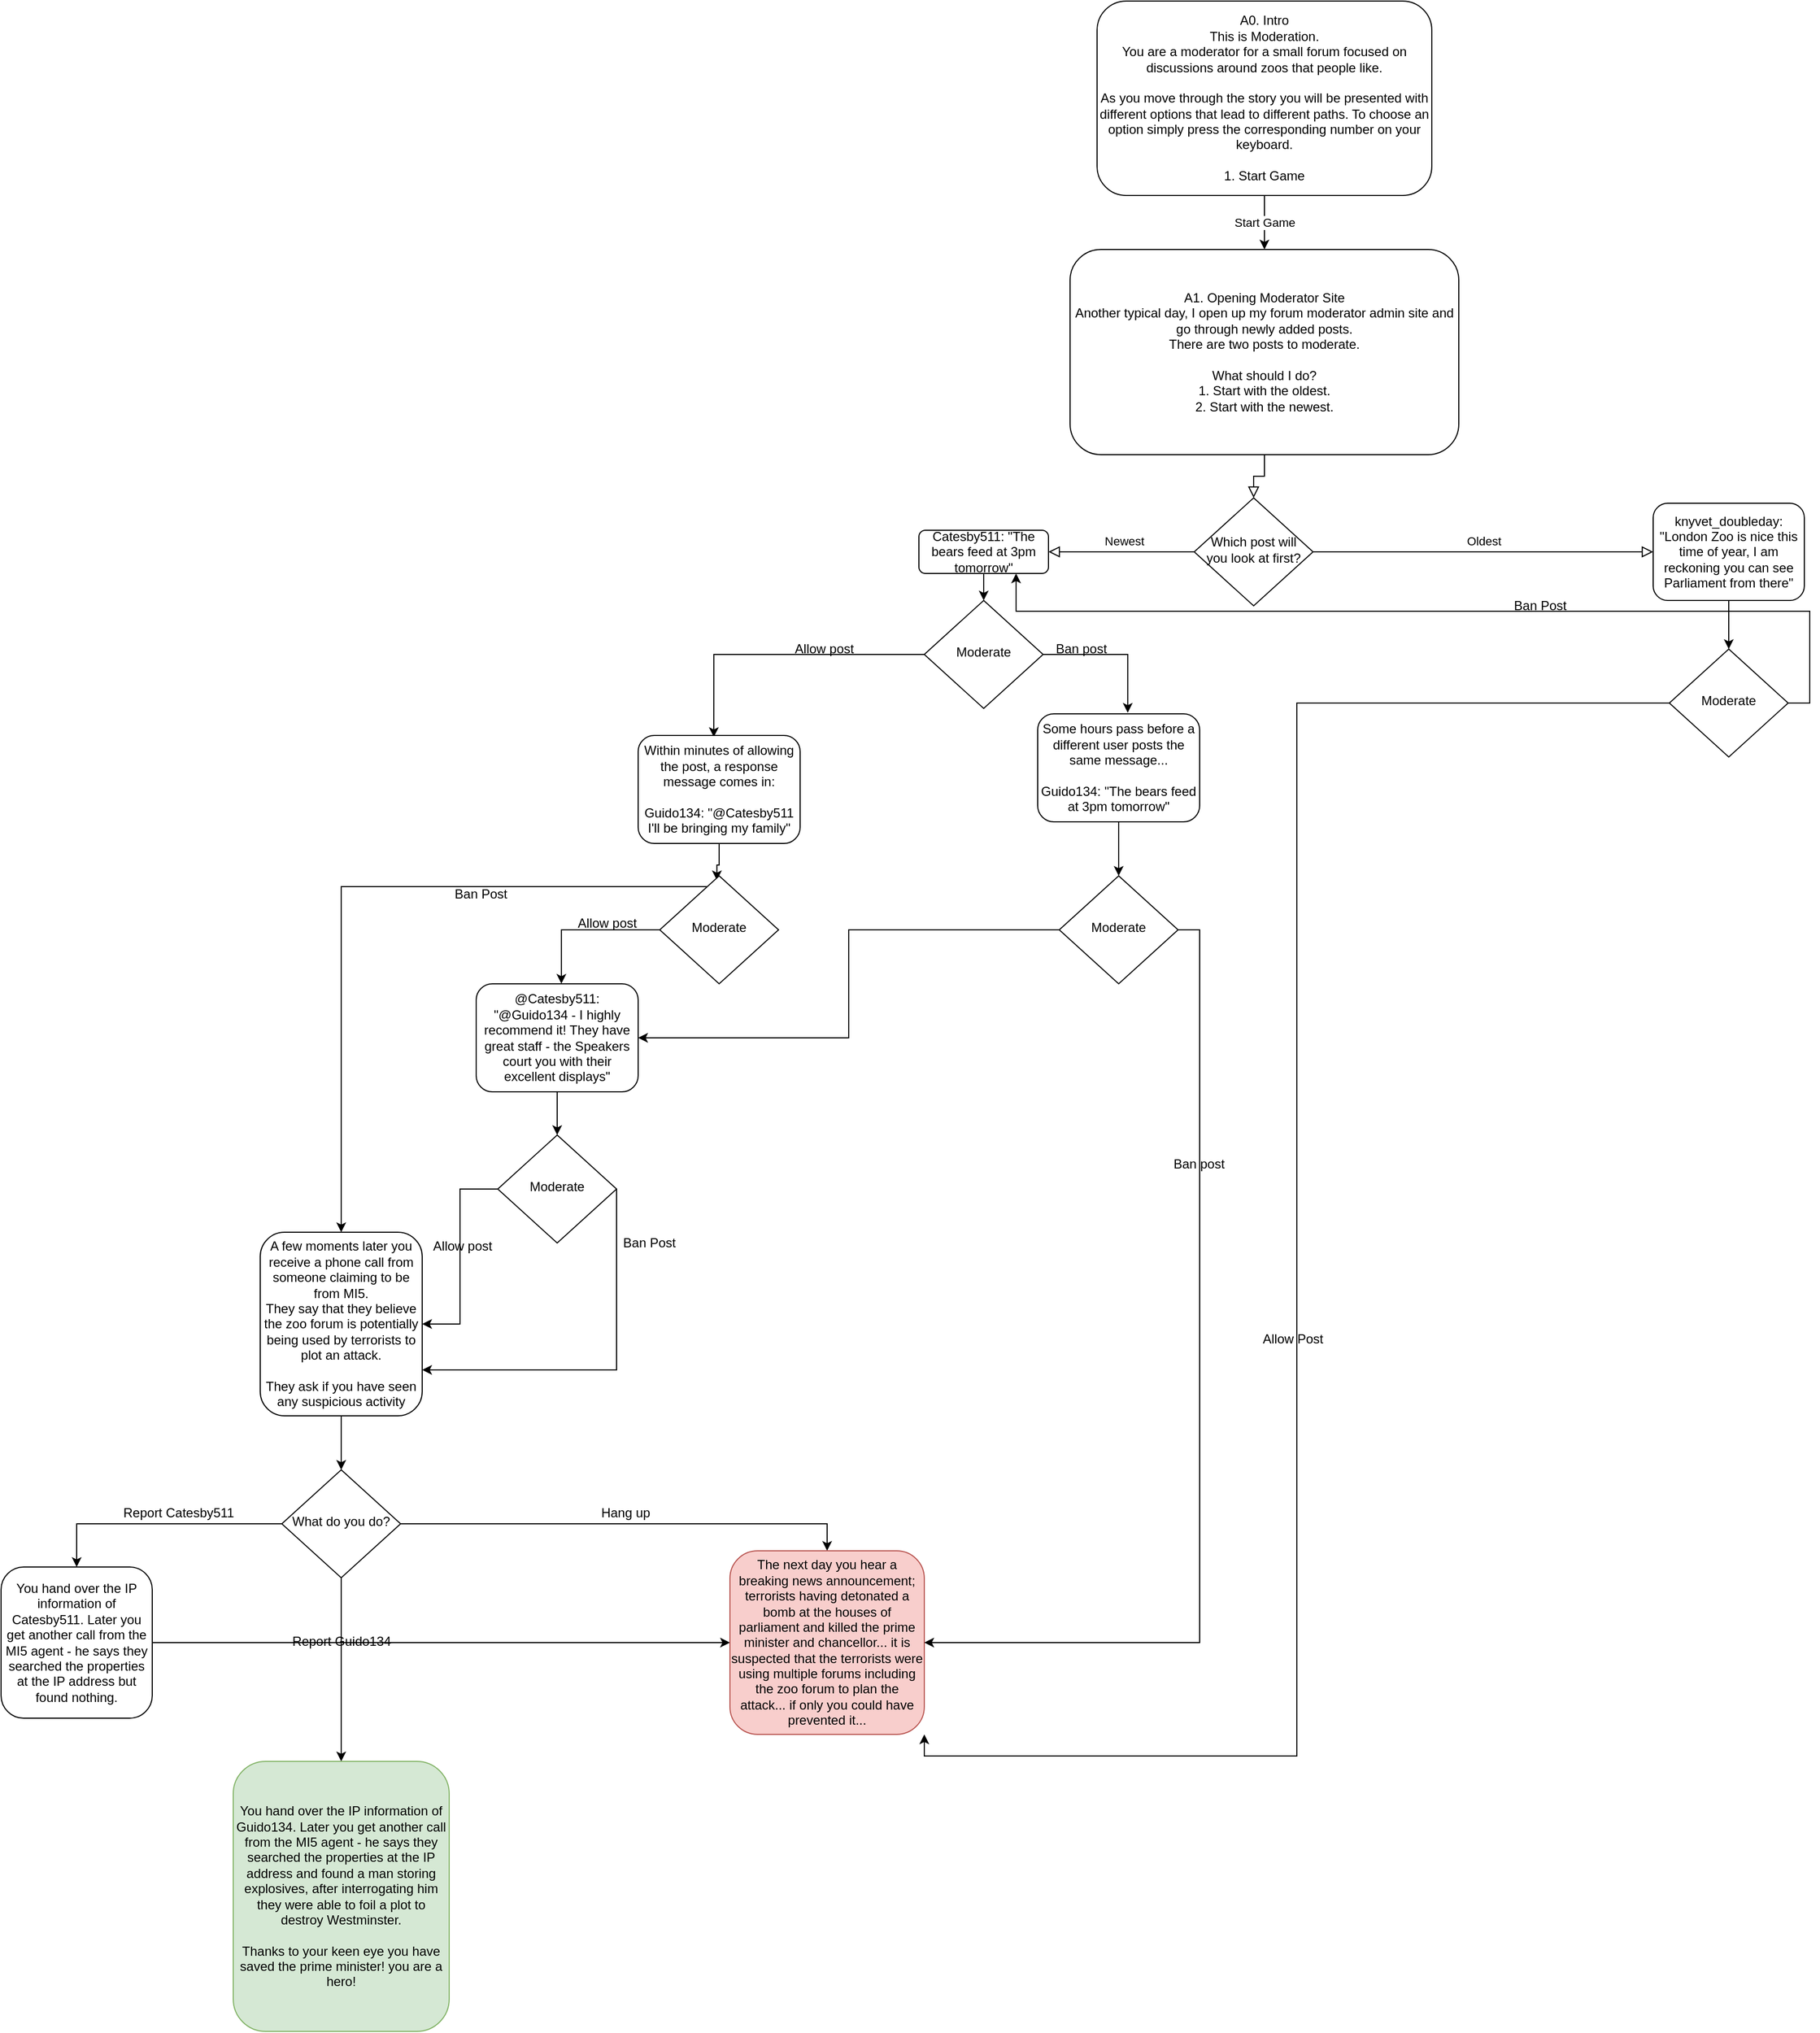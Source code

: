 <mxfile version="12.9.7" type="device"><diagram id="C5RBs43oDa-KdzZeNtuy" name="Page-1"><mxGraphModel dx="2858" dy="2303" grid="1" gridSize="10" guides="1" tooltips="1" connect="1" arrows="1" fold="1" page="1" pageScale="1" pageWidth="827" pageHeight="1169" math="0" shadow="0"><root><mxCell id="WIyWlLk6GJQsqaUBKTNV-0"/><mxCell id="WIyWlLk6GJQsqaUBKTNV-1" parent="WIyWlLk6GJQsqaUBKTNV-0"/><mxCell id="WIyWlLk6GJQsqaUBKTNV-2" value="" style="rounded=0;html=1;jettySize=auto;orthogonalLoop=1;fontSize=11;endArrow=block;endFill=0;endSize=8;strokeWidth=1;shadow=0;labelBackgroundColor=none;edgeStyle=orthogonalEdgeStyle;" parent="WIyWlLk6GJQsqaUBKTNV-1" source="WIyWlLk6GJQsqaUBKTNV-3" target="WIyWlLk6GJQsqaUBKTNV-6" edge="1"><mxGeometry relative="1" as="geometry"><mxPoint x="360.0" y="260" as="sourcePoint"/></mxGeometry></mxCell><mxCell id="WIyWlLk6GJQsqaUBKTNV-3" value="A1. Opening Moderator Site&lt;br&gt;&lt;div&gt;Another typical day, I open up my forum moderator admin site and go through newly added posts.&lt;/div&gt;&lt;div&gt;There are two posts to moderate.&lt;/div&gt;&lt;div&gt;&lt;br&gt;&lt;/div&gt;&lt;div&gt;What should I do?&lt;/div&gt;&lt;div&gt;1. Start with the oldest.&lt;/div&gt;&lt;div&gt;2. Start with the newest.&lt;/div&gt;" style="rounded=1;whiteSpace=wrap;html=1;fontSize=12;glass=0;strokeWidth=1;shadow=0;" parent="WIyWlLk6GJQsqaUBKTNV-1" vertex="1"><mxGeometry x="190" y="80" width="360" height="190" as="geometry"/></mxCell><mxCell id="WIyWlLk6GJQsqaUBKTNV-4" value="Newest" style="rounded=0;html=1;jettySize=auto;orthogonalLoop=1;fontSize=11;endArrow=block;endFill=0;endSize=8;strokeWidth=1;shadow=0;labelBackgroundColor=none;edgeStyle=orthogonalEdgeStyle;entryX=1;entryY=0.5;entryDx=0;entryDy=0;" parent="WIyWlLk6GJQsqaUBKTNV-1" source="WIyWlLk6GJQsqaUBKTNV-6" target="o9PhoRyLWFedW0sTJ_R3-3" edge="1"><mxGeometry x="-0.032" y="-10" relative="1" as="geometry"><mxPoint as="offset"/><Array as="points"/></mxGeometry></mxCell><mxCell id="WIyWlLk6GJQsqaUBKTNV-5" value="Oldest" style="edgeStyle=orthogonalEdgeStyle;rounded=0;html=1;jettySize=auto;orthogonalLoop=1;fontSize=11;endArrow=block;endFill=0;endSize=8;strokeWidth=1;shadow=0;labelBackgroundColor=none;" parent="WIyWlLk6GJQsqaUBKTNV-1" source="WIyWlLk6GJQsqaUBKTNV-6" target="WIyWlLk6GJQsqaUBKTNV-7" edge="1"><mxGeometry y="10" relative="1" as="geometry"><mxPoint as="offset"/></mxGeometry></mxCell><mxCell id="WIyWlLk6GJQsqaUBKTNV-6" value="Which post will you look at first?" style="rhombus;whiteSpace=wrap;html=1;shadow=0;fontFamily=Helvetica;fontSize=12;align=center;strokeWidth=1;spacing=6;spacingTop=-4;" parent="WIyWlLk6GJQsqaUBKTNV-1" vertex="1"><mxGeometry x="305" y="310" width="110" height="100" as="geometry"/></mxCell><mxCell id="o9PhoRyLWFedW0sTJ_R3-51" style="edgeStyle=orthogonalEdgeStyle;rounded=0;orthogonalLoop=1;jettySize=auto;html=1;entryX=0.5;entryY=0;entryDx=0;entryDy=0;" edge="1" parent="WIyWlLk6GJQsqaUBKTNV-1" source="WIyWlLk6GJQsqaUBKTNV-7" target="o9PhoRyLWFedW0sTJ_R3-50"><mxGeometry relative="1" as="geometry"/></mxCell><mxCell id="WIyWlLk6GJQsqaUBKTNV-7" value="knyvet_doubleday: &quot;London Zoo is nice this time of year, I am reckoning you can see Parliament from there&quot;" style="rounded=1;whiteSpace=wrap;html=1;fontSize=12;glass=0;strokeWidth=1;shadow=0;" parent="WIyWlLk6GJQsqaUBKTNV-1" vertex="1"><mxGeometry x="730" y="315" width="140" height="90" as="geometry"/></mxCell><mxCell id="o9PhoRyLWFedW0sTJ_R3-1" value="Start Game" style="edgeStyle=orthogonalEdgeStyle;rounded=0;orthogonalLoop=1;jettySize=auto;html=1;" edge="1" parent="WIyWlLk6GJQsqaUBKTNV-1" source="o9PhoRyLWFedW0sTJ_R3-0" target="WIyWlLk6GJQsqaUBKTNV-3"><mxGeometry relative="1" as="geometry"/></mxCell><mxCell id="o9PhoRyLWFedW0sTJ_R3-0" value="A0. Intro&lt;br&gt;&lt;div&gt;This is Moderation.&lt;/div&gt;&lt;div&gt;You are a moderator for a small forum focused on discussions around zoos that people like.&lt;/div&gt;&lt;div&gt;&lt;br&gt;&lt;/div&gt;&lt;div&gt;As you move through the story you will be presented with different options that lead to different paths. To choose an option simply press the corresponding number on your keyboard.&lt;/div&gt;&lt;div&gt;&lt;br&gt;&lt;/div&gt;&lt;div&gt;1. Start Game&lt;/div&gt;" style="rounded=1;whiteSpace=wrap;html=1;fontSize=12;glass=0;strokeWidth=1;shadow=0;" vertex="1" parent="WIyWlLk6GJQsqaUBKTNV-1"><mxGeometry x="215" y="-150" width="310" height="180" as="geometry"/></mxCell><mxCell id="o9PhoRyLWFedW0sTJ_R3-5" style="edgeStyle=orthogonalEdgeStyle;rounded=0;orthogonalLoop=1;jettySize=auto;html=1;exitX=0.5;exitY=1;exitDx=0;exitDy=0;entryX=0.5;entryY=0;entryDx=0;entryDy=0;" edge="1" parent="WIyWlLk6GJQsqaUBKTNV-1" source="o9PhoRyLWFedW0sTJ_R3-3" target="o9PhoRyLWFedW0sTJ_R3-4"><mxGeometry relative="1" as="geometry"/></mxCell><mxCell id="o9PhoRyLWFedW0sTJ_R3-3" value="Catesby511: &quot;The bears feed at 3pm tomorrow&quot;" style="rounded=1;whiteSpace=wrap;html=1;fontSize=12;glass=0;strokeWidth=1;shadow=0;" vertex="1" parent="WIyWlLk6GJQsqaUBKTNV-1"><mxGeometry x="50" y="340" width="120" height="40" as="geometry"/></mxCell><mxCell id="o9PhoRyLWFedW0sTJ_R3-7" style="edgeStyle=orthogonalEdgeStyle;rounded=0;orthogonalLoop=1;jettySize=auto;html=1;entryX=0.467;entryY=0.015;entryDx=0;entryDy=0;entryPerimeter=0;" edge="1" parent="WIyWlLk6GJQsqaUBKTNV-1" source="o9PhoRyLWFedW0sTJ_R3-4" target="o9PhoRyLWFedW0sTJ_R3-6"><mxGeometry relative="1" as="geometry"/></mxCell><mxCell id="o9PhoRyLWFedW0sTJ_R3-8" value="Allow post" style="text;html=1;align=center;verticalAlign=middle;resizable=0;points=[];" vertex="1" connectable="0" parent="o9PhoRyLWFedW0sTJ_R3-7"><mxGeometry x="-0.314" y="-2" relative="1" as="geometry"><mxPoint y="-3" as="offset"/></mxGeometry></mxCell><mxCell id="o9PhoRyLWFedW0sTJ_R3-10" style="edgeStyle=orthogonalEdgeStyle;rounded=0;orthogonalLoop=1;jettySize=auto;html=1;entryX=0.556;entryY=-0.01;entryDx=0;entryDy=0;entryPerimeter=0;exitX=1;exitY=0.5;exitDx=0;exitDy=0;" edge="1" parent="WIyWlLk6GJQsqaUBKTNV-1" source="o9PhoRyLWFedW0sTJ_R3-4" target="o9PhoRyLWFedW0sTJ_R3-9"><mxGeometry relative="1" as="geometry"/></mxCell><mxCell id="o9PhoRyLWFedW0sTJ_R3-11" value="Ban post" style="text;html=1;align=center;verticalAlign=middle;resizable=0;points=[];" vertex="1" connectable="0" parent="o9PhoRyLWFedW0sTJ_R3-10"><mxGeometry x="-0.661" y="3" relative="1" as="geometry"><mxPoint x="12.71" y="-2" as="offset"/></mxGeometry></mxCell><mxCell id="o9PhoRyLWFedW0sTJ_R3-4" value="Moderate" style="rhombus;whiteSpace=wrap;html=1;shadow=0;fontFamily=Helvetica;fontSize=12;align=center;strokeWidth=1;spacing=6;spacingTop=-4;" vertex="1" parent="WIyWlLk6GJQsqaUBKTNV-1"><mxGeometry x="55" y="405" width="110" height="100" as="geometry"/></mxCell><mxCell id="o9PhoRyLWFedW0sTJ_R3-13" value="" style="edgeStyle=orthogonalEdgeStyle;rounded=0;orthogonalLoop=1;jettySize=auto;html=1;entryX=0.481;entryY=0.041;entryDx=0;entryDy=0;entryPerimeter=0;" edge="1" parent="WIyWlLk6GJQsqaUBKTNV-1" source="o9PhoRyLWFedW0sTJ_R3-6" target="o9PhoRyLWFedW0sTJ_R3-12"><mxGeometry relative="1" as="geometry"/></mxCell><mxCell id="o9PhoRyLWFedW0sTJ_R3-6" value="Within minutes of allowing the post, a response message comes in:&lt;br&gt;&lt;br&gt;Guido134: &quot;@Catesby511 I'll be bringing my family&quot;" style="rounded=1;whiteSpace=wrap;html=1;fontSize=12;glass=0;strokeWidth=1;shadow=0;" vertex="1" parent="WIyWlLk6GJQsqaUBKTNV-1"><mxGeometry x="-210" y="530" width="150" height="100" as="geometry"/></mxCell><mxCell id="o9PhoRyLWFedW0sTJ_R3-38" style="edgeStyle=orthogonalEdgeStyle;rounded=0;orthogonalLoop=1;jettySize=auto;html=1;" edge="1" parent="WIyWlLk6GJQsqaUBKTNV-1" source="o9PhoRyLWFedW0sTJ_R3-9" target="o9PhoRyLWFedW0sTJ_R3-37"><mxGeometry relative="1" as="geometry"/></mxCell><mxCell id="o9PhoRyLWFedW0sTJ_R3-9" value="Some hours pass before a different user posts the same message...&lt;br&gt;&lt;br&gt;Guido134: &quot;The bears feed at 3pm tomorrow&quot;" style="rounded=1;whiteSpace=wrap;html=1;fontSize=12;glass=0;strokeWidth=1;shadow=0;" vertex="1" parent="WIyWlLk6GJQsqaUBKTNV-1"><mxGeometry x="160" y="510" width="150" height="100" as="geometry"/></mxCell><mxCell id="o9PhoRyLWFedW0sTJ_R3-17" style="edgeStyle=orthogonalEdgeStyle;rounded=0;orthogonalLoop=1;jettySize=auto;html=1;entryX=0.526;entryY=-0.001;entryDx=0;entryDy=0;entryPerimeter=0;" edge="1" parent="WIyWlLk6GJQsqaUBKTNV-1" source="o9PhoRyLWFedW0sTJ_R3-12" target="o9PhoRyLWFedW0sTJ_R3-14"><mxGeometry relative="1" as="geometry"/></mxCell><mxCell id="o9PhoRyLWFedW0sTJ_R3-18" value="Allow post" style="text;html=1;align=center;verticalAlign=middle;resizable=0;points=[];" vertex="1" connectable="0" parent="o9PhoRyLWFedW0sTJ_R3-17"><mxGeometry x="-0.161" y="1" relative="1" as="geometry"><mxPoint x="9.4" y="-7.03" as="offset"/></mxGeometry></mxCell><mxCell id="o9PhoRyLWFedW0sTJ_R3-47" style="edgeStyle=orthogonalEdgeStyle;rounded=0;orthogonalLoop=1;jettySize=auto;html=1;entryX=0.5;entryY=0;entryDx=0;entryDy=0;" edge="1" parent="WIyWlLk6GJQsqaUBKTNV-1" source="o9PhoRyLWFedW0sTJ_R3-12" target="o9PhoRyLWFedW0sTJ_R3-21"><mxGeometry relative="1" as="geometry"><Array as="points"><mxPoint x="-485" y="670"/></Array></mxGeometry></mxCell><mxCell id="o9PhoRyLWFedW0sTJ_R3-48" value="Ban Post" style="text;html=1;align=center;verticalAlign=middle;resizable=0;points=[];" vertex="1" connectable="0" parent="o9PhoRyLWFedW0sTJ_R3-47"><mxGeometry x="-0.365" y="7" relative="1" as="geometry"><mxPoint x="-1" as="offset"/></mxGeometry></mxCell><mxCell id="o9PhoRyLWFedW0sTJ_R3-12" value="Moderate" style="rhombus;whiteSpace=wrap;html=1;shadow=0;fontFamily=Helvetica;fontSize=12;align=center;strokeWidth=1;spacing=6;spacingTop=-4;" vertex="1" parent="WIyWlLk6GJQsqaUBKTNV-1"><mxGeometry x="-190" y="660" width="110" height="100" as="geometry"/></mxCell><mxCell id="o9PhoRyLWFedW0sTJ_R3-20" style="edgeStyle=orthogonalEdgeStyle;rounded=0;orthogonalLoop=1;jettySize=auto;html=1;entryX=0.5;entryY=0;entryDx=0;entryDy=0;" edge="1" parent="WIyWlLk6GJQsqaUBKTNV-1" source="o9PhoRyLWFedW0sTJ_R3-14" target="o9PhoRyLWFedW0sTJ_R3-19"><mxGeometry relative="1" as="geometry"/></mxCell><mxCell id="o9PhoRyLWFedW0sTJ_R3-14" value="@Catesby511: &quot;@Guido134 - I highly recommend it! They have great staff - the Speakers court you with their excellent displays&quot;" style="rounded=1;whiteSpace=wrap;html=1;fontSize=12;glass=0;strokeWidth=1;shadow=0;" vertex="1" parent="WIyWlLk6GJQsqaUBKTNV-1"><mxGeometry x="-360" y="760" width="150" height="100" as="geometry"/></mxCell><mxCell id="o9PhoRyLWFedW0sTJ_R3-22" style="edgeStyle=orthogonalEdgeStyle;rounded=0;orthogonalLoop=1;jettySize=auto;html=1;exitX=0;exitY=0.5;exitDx=0;exitDy=0;" edge="1" parent="WIyWlLk6GJQsqaUBKTNV-1" source="o9PhoRyLWFedW0sTJ_R3-19" target="o9PhoRyLWFedW0sTJ_R3-21"><mxGeometry relative="1" as="geometry"/></mxCell><mxCell id="o9PhoRyLWFedW0sTJ_R3-23" value="Allow post" style="text;html=1;align=center;verticalAlign=middle;resizable=0;points=[];" vertex="1" connectable="0" parent="o9PhoRyLWFedW0sTJ_R3-22"><mxGeometry x="-0.104" y="2" relative="1" as="geometry"><mxPoint as="offset"/></mxGeometry></mxCell><mxCell id="o9PhoRyLWFedW0sTJ_R3-45" style="edgeStyle=orthogonalEdgeStyle;rounded=0;orthogonalLoop=1;jettySize=auto;html=1;entryX=1;entryY=0.75;entryDx=0;entryDy=0;" edge="1" parent="WIyWlLk6GJQsqaUBKTNV-1" source="o9PhoRyLWFedW0sTJ_R3-19" target="o9PhoRyLWFedW0sTJ_R3-21"><mxGeometry relative="1" as="geometry"><mxPoint x="-135" y="990" as="targetPoint"/><Array as="points"><mxPoint x="-230" y="1118"/></Array></mxGeometry></mxCell><mxCell id="o9PhoRyLWFedW0sTJ_R3-46" value="Ban Post&lt;br&gt;" style="text;html=1;align=center;verticalAlign=middle;resizable=0;points=[];" vertex="1" connectable="0" parent="o9PhoRyLWFedW0sTJ_R3-45"><mxGeometry x="-0.695" y="-1" relative="1" as="geometry"><mxPoint x="31" y="-2.86" as="offset"/></mxGeometry></mxCell><mxCell id="o9PhoRyLWFedW0sTJ_R3-19" value="Moderate" style="rhombus;whiteSpace=wrap;html=1;shadow=0;fontFamily=Helvetica;fontSize=12;align=center;strokeWidth=1;spacing=6;spacingTop=-4;" vertex="1" parent="WIyWlLk6GJQsqaUBKTNV-1"><mxGeometry x="-340" y="900" width="110" height="100" as="geometry"/></mxCell><mxCell id="o9PhoRyLWFedW0sTJ_R3-25" style="edgeStyle=orthogonalEdgeStyle;rounded=0;orthogonalLoop=1;jettySize=auto;html=1;entryX=0.5;entryY=0;entryDx=0;entryDy=0;" edge="1" parent="WIyWlLk6GJQsqaUBKTNV-1" source="o9PhoRyLWFedW0sTJ_R3-21" target="o9PhoRyLWFedW0sTJ_R3-24"><mxGeometry relative="1" as="geometry"/></mxCell><mxCell id="o9PhoRyLWFedW0sTJ_R3-21" value="A few moments later you receive a phone call from someone claiming to be from MI5.&lt;br&gt;They say that they believe the zoo forum is potentially being used by terrorists to plot an attack.&lt;br&gt;&lt;br&gt;They ask if you have seen any suspicious activity" style="rounded=1;whiteSpace=wrap;html=1;fontSize=12;glass=0;strokeWidth=1;shadow=0;" vertex="1" parent="WIyWlLk6GJQsqaUBKTNV-1"><mxGeometry x="-560" y="990" width="150" height="170" as="geometry"/></mxCell><mxCell id="o9PhoRyLWFedW0sTJ_R3-27" style="edgeStyle=orthogonalEdgeStyle;rounded=0;orthogonalLoop=1;jettySize=auto;html=1;entryX=0.5;entryY=0;entryDx=0;entryDy=0;" edge="1" parent="WIyWlLk6GJQsqaUBKTNV-1" source="o9PhoRyLWFedW0sTJ_R3-24" target="o9PhoRyLWFedW0sTJ_R3-26"><mxGeometry relative="1" as="geometry"/></mxCell><mxCell id="o9PhoRyLWFedW0sTJ_R3-28" value="Report Catesby511" style="text;html=1;align=center;verticalAlign=middle;resizable=0;points=[];" vertex="1" connectable="0" parent="o9PhoRyLWFedW0sTJ_R3-27"><mxGeometry x="-0.164" y="1" relative="1" as="geometry"><mxPoint y="-11.03" as="offset"/></mxGeometry></mxCell><mxCell id="o9PhoRyLWFedW0sTJ_R3-30" style="edgeStyle=orthogonalEdgeStyle;rounded=0;orthogonalLoop=1;jettySize=auto;html=1;" edge="1" parent="WIyWlLk6GJQsqaUBKTNV-1" source="o9PhoRyLWFedW0sTJ_R3-24" target="o9PhoRyLWFedW0sTJ_R3-29"><mxGeometry relative="1" as="geometry"/></mxCell><mxCell id="o9PhoRyLWFedW0sTJ_R3-31" value="Report Guido134" style="text;html=1;align=center;verticalAlign=middle;resizable=0;points=[];" vertex="1" connectable="0" parent="o9PhoRyLWFedW0sTJ_R3-30"><mxGeometry x="-0.309" relative="1" as="geometry"><mxPoint as="offset"/></mxGeometry></mxCell><mxCell id="o9PhoRyLWFedW0sTJ_R3-33" style="edgeStyle=orthogonalEdgeStyle;rounded=0;orthogonalLoop=1;jettySize=auto;html=1;entryX=0.5;entryY=0;entryDx=0;entryDy=0;" edge="1" parent="WIyWlLk6GJQsqaUBKTNV-1" source="o9PhoRyLWFedW0sTJ_R3-24" target="o9PhoRyLWFedW0sTJ_R3-32"><mxGeometry relative="1" as="geometry"/></mxCell><mxCell id="o9PhoRyLWFedW0sTJ_R3-34" value="Hang up" style="text;html=1;align=center;verticalAlign=middle;resizable=0;points=[];" vertex="1" connectable="0" parent="o9PhoRyLWFedW0sTJ_R3-33"><mxGeometry x="-0.01" relative="1" as="geometry"><mxPoint y="-10.03" as="offset"/></mxGeometry></mxCell><mxCell id="o9PhoRyLWFedW0sTJ_R3-24" value="What do you do?" style="rhombus;whiteSpace=wrap;html=1;shadow=0;fontFamily=Helvetica;fontSize=12;align=center;strokeWidth=1;spacing=6;spacingTop=-4;" vertex="1" parent="WIyWlLk6GJQsqaUBKTNV-1"><mxGeometry x="-540" y="1210" width="110" height="100" as="geometry"/></mxCell><mxCell id="o9PhoRyLWFedW0sTJ_R3-35" style="edgeStyle=orthogonalEdgeStyle;rounded=0;orthogonalLoop=1;jettySize=auto;html=1;entryX=0;entryY=0.5;entryDx=0;entryDy=0;" edge="1" parent="WIyWlLk6GJQsqaUBKTNV-1" source="o9PhoRyLWFedW0sTJ_R3-26" target="o9PhoRyLWFedW0sTJ_R3-32"><mxGeometry relative="1" as="geometry"/></mxCell><mxCell id="o9PhoRyLWFedW0sTJ_R3-26" value="You hand over the IP information of Catesby511. Later you get another call from the MI5 agent - he says they searched the properties at the IP address but found nothing." style="rounded=1;whiteSpace=wrap;html=1;fontSize=12;glass=0;strokeWidth=1;shadow=0;" vertex="1" parent="WIyWlLk6GJQsqaUBKTNV-1"><mxGeometry x="-800" y="1300" width="140" height="140" as="geometry"/></mxCell><mxCell id="o9PhoRyLWFedW0sTJ_R3-29" value="&lt;span style=&quot;white-space: normal&quot;&gt;You hand over the IP information of Guido134. Later you get another call from the MI5 agent - he says they searched the properties at the IP address and found a man storing explosives, after interrogating him they were able to foil a plot to destroy Westminster.&lt;br&gt;&lt;br&gt;Thanks to your keen eye you have saved the prime minister! you are a hero!&lt;br&gt;&lt;/span&gt;" style="rounded=1;whiteSpace=wrap;html=1;fontSize=12;glass=0;strokeWidth=1;shadow=0;fillColor=#d5e8d4;strokeColor=#82b366;" vertex="1" parent="WIyWlLk6GJQsqaUBKTNV-1"><mxGeometry x="-585" y="1480" width="200" height="250" as="geometry"/></mxCell><mxCell id="o9PhoRyLWFedW0sTJ_R3-32" value="The next day you hear a breaking news announcement; terrorists having detonated a bomb at the houses of parliament and killed the prime minister and chancellor... it is suspected that the terrorists were using multiple forums including the zoo forum to plan the attack... if only you could have prevented it..." style="rounded=1;whiteSpace=wrap;html=1;fontSize=12;glass=0;strokeWidth=1;shadow=0;fillColor=#f8cecc;strokeColor=#b85450;" vertex="1" parent="WIyWlLk6GJQsqaUBKTNV-1"><mxGeometry x="-125" y="1285" width="180" height="170" as="geometry"/></mxCell><mxCell id="o9PhoRyLWFedW0sTJ_R3-40" style="edgeStyle=orthogonalEdgeStyle;rounded=0;orthogonalLoop=1;jettySize=auto;html=1;entryX=1;entryY=0.5;entryDx=0;entryDy=0;exitX=1;exitY=0.5;exitDx=0;exitDy=0;" edge="1" parent="WIyWlLk6GJQsqaUBKTNV-1" source="o9PhoRyLWFedW0sTJ_R3-37" target="o9PhoRyLWFedW0sTJ_R3-32"><mxGeometry relative="1" as="geometry"/></mxCell><mxCell id="o9PhoRyLWFedW0sTJ_R3-41" value="Ban post" style="text;html=1;align=center;verticalAlign=middle;resizable=0;points=[];" vertex="1" connectable="0" parent="o9PhoRyLWFedW0sTJ_R3-40"><mxGeometry x="-0.493" y="-1" relative="1" as="geometry"><mxPoint as="offset"/></mxGeometry></mxCell><mxCell id="o9PhoRyLWFedW0sTJ_R3-43" style="edgeStyle=orthogonalEdgeStyle;rounded=0;orthogonalLoop=1;jettySize=auto;html=1;entryX=1;entryY=0.5;entryDx=0;entryDy=0;" edge="1" parent="WIyWlLk6GJQsqaUBKTNV-1" source="o9PhoRyLWFedW0sTJ_R3-37" target="o9PhoRyLWFedW0sTJ_R3-14"><mxGeometry relative="1" as="geometry"/></mxCell><mxCell id="o9PhoRyLWFedW0sTJ_R3-37" value="Moderate" style="rhombus;whiteSpace=wrap;html=1;shadow=0;fontFamily=Helvetica;fontSize=12;align=center;strokeWidth=1;spacing=6;spacingTop=-4;" vertex="1" parent="WIyWlLk6GJQsqaUBKTNV-1"><mxGeometry x="180" y="660" width="110" height="100" as="geometry"/></mxCell><mxCell id="o9PhoRyLWFedW0sTJ_R3-53" style="edgeStyle=orthogonalEdgeStyle;rounded=0;orthogonalLoop=1;jettySize=auto;html=1;exitX=1;exitY=0.5;exitDx=0;exitDy=0;entryX=0.75;entryY=1;entryDx=0;entryDy=0;" edge="1" parent="WIyWlLk6GJQsqaUBKTNV-1" source="o9PhoRyLWFedW0sTJ_R3-50" target="o9PhoRyLWFedW0sTJ_R3-3"><mxGeometry relative="1" as="geometry"/></mxCell><mxCell id="o9PhoRyLWFedW0sTJ_R3-54" value="Ban Post" style="text;html=1;align=center;verticalAlign=middle;resizable=0;points=[];" vertex="1" connectable="0" parent="o9PhoRyLWFedW0sTJ_R3-53"><mxGeometry x="-0.185" y="-5" relative="1" as="geometry"><mxPoint x="1" as="offset"/></mxGeometry></mxCell><mxCell id="o9PhoRyLWFedW0sTJ_R3-55" style="edgeStyle=orthogonalEdgeStyle;rounded=0;orthogonalLoop=1;jettySize=auto;html=1;exitX=0;exitY=0.5;exitDx=0;exitDy=0;entryX=1;entryY=1;entryDx=0;entryDy=0;" edge="1" parent="WIyWlLk6GJQsqaUBKTNV-1" source="o9PhoRyLWFedW0sTJ_R3-50" target="o9PhoRyLWFedW0sTJ_R3-32"><mxGeometry relative="1" as="geometry"><mxPoint x="625" y="535" as="targetPoint"/></mxGeometry></mxCell><mxCell id="o9PhoRyLWFedW0sTJ_R3-56" value="Allow Post" style="text;html=1;align=center;verticalAlign=middle;resizable=0;points=[];" vertex="1" connectable="0" parent="o9PhoRyLWFedW0sTJ_R3-55"><mxGeometry x="0.108" y="-4" relative="1" as="geometry"><mxPoint as="offset"/></mxGeometry></mxCell><mxCell id="o9PhoRyLWFedW0sTJ_R3-50" value="Moderate" style="rhombus;whiteSpace=wrap;html=1;shadow=0;fontFamily=Helvetica;fontSize=12;align=center;strokeWidth=1;spacing=6;spacingTop=-4;" vertex="1" parent="WIyWlLk6GJQsqaUBKTNV-1"><mxGeometry x="745" y="450" width="110" height="100" as="geometry"/></mxCell></root></mxGraphModel></diagram></mxfile>